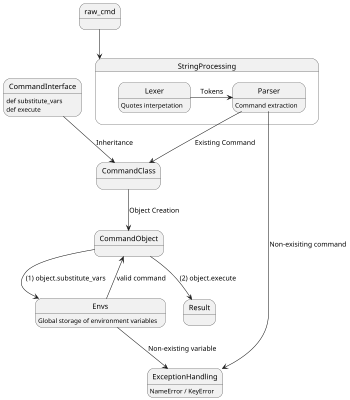 @startuml
scale 350 width

raw_cmd --> StringProcessing
CommandInterface --> CommandClass : Inheritance
CommandInterface : def substitute_vars
CommandInterface : def execute

state StringProcessing {
  Lexer -> Parser : Tokens
  Lexer : Quotes interpetation
  Parser --> CommandClass : Existing Command
  Parser : Command extraction
}

Parser --> ExceptionHandling : Non-exisiting command
ExceptionHandling : NameError / KeyError

state Envs
Envs : Global storage of environment variables
CommandClass --> CommandObject : Object Creation
CommandObject --> Envs : (1) object.substitute_vars
Envs --> CommandObject : valid command
Envs --> ExceptionHandling : Non-existing variable

CommandObject --> Result : (2) object.execute

@enduml
